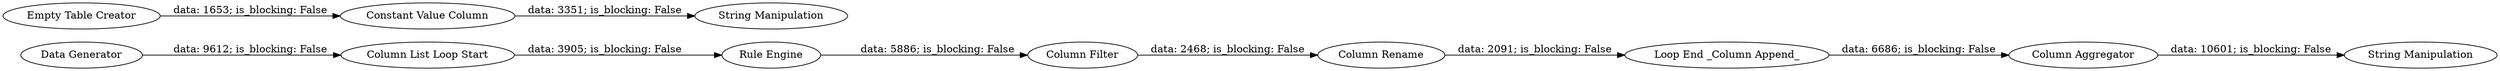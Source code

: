 digraph {
	"-9187922940874495227_48" [label="Rule Engine"]
	"-9187922940874495227_52" [label="Loop End _Column Append_"]
	"-9187922940874495227_59" [label="Constant Value Column"]
	"-9187922940874495227_62" [label="Column List Loop Start"]
	"-9187922940874495227_63" [label="Data Generator"]
	"-9187922940874495227_47" [label="Column Filter"]
	"-9187922940874495227_60" [label="Empty Table Creator"]
	"-9187922940874495227_49" [label="Column Aggregator"]
	"-9187922940874495227_50" [label="String Manipulation"]
	"-9187922940874495227_51" [label="Column Rename"]
	"-9187922940874495227_61" [label="String Manipulation"]
	"-9187922940874495227_63" -> "-9187922940874495227_62" [label="data: 9612; is_blocking: False"]
	"-9187922940874495227_51" -> "-9187922940874495227_52" [label="data: 2091; is_blocking: False"]
	"-9187922940874495227_48" -> "-9187922940874495227_47" [label="data: 5886; is_blocking: False"]
	"-9187922940874495227_49" -> "-9187922940874495227_50" [label="data: 10601; is_blocking: False"]
	"-9187922940874495227_59" -> "-9187922940874495227_61" [label="data: 3351; is_blocking: False"]
	"-9187922940874495227_60" -> "-9187922940874495227_59" [label="data: 1653; is_blocking: False"]
	"-9187922940874495227_52" -> "-9187922940874495227_49" [label="data: 6686; is_blocking: False"]
	"-9187922940874495227_47" -> "-9187922940874495227_51" [label="data: 2468; is_blocking: False"]
	"-9187922940874495227_62" -> "-9187922940874495227_48" [label="data: 3905; is_blocking: False"]
	rankdir=LR
}
